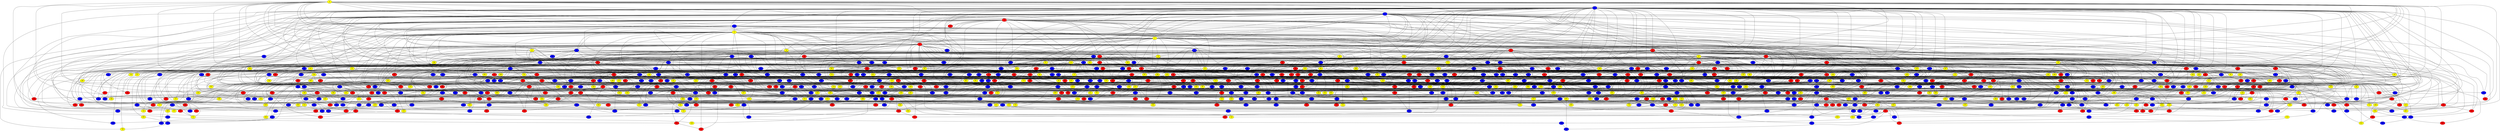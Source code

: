 graph {
0 [style = filled fillcolor = yellow];
1 [style = filled fillcolor = blue];
2 [style = filled fillcolor = blue];
3 [style = filled fillcolor = red];
4 [style = filled fillcolor = blue];
5 [style = filled fillcolor = blue];
6 [style = filled fillcolor = yellow];
7 [style = filled fillcolor = yellow];
8 [style = filled fillcolor = blue];
9 [style = filled fillcolor = red];
10 [style = filled fillcolor = blue];
11 [style = filled fillcolor = blue];
12 [style = filled fillcolor = yellow];
13 [style = filled fillcolor = blue];
14 [style = filled fillcolor = red];
15 [style = filled fillcolor = red];
16 [style = filled fillcolor = yellow];
17 [style = filled fillcolor = red];
18 [style = filled fillcolor = yellow];
19 [style = filled fillcolor = yellow];
20 [style = filled fillcolor = blue];
21 [style = filled fillcolor = yellow];
22 [style = filled fillcolor = red];
23 [style = filled fillcolor = red];
24 [style = filled fillcolor = red];
25 [style = filled fillcolor = yellow];
26 [style = filled fillcolor = yellow];
27 [style = filled fillcolor = blue];
28 [style = filled fillcolor = yellow];
29 [style = filled fillcolor = red];
30 [style = filled fillcolor = red];
31 [style = filled fillcolor = red];
32 [style = filled fillcolor = yellow];
33 [style = filled fillcolor = yellow];
34 [style = filled fillcolor = yellow];
35 [style = filled fillcolor = red];
36 [style = filled fillcolor = blue];
37 [style = filled fillcolor = blue];
38 [style = filled fillcolor = yellow];
39 [style = filled fillcolor = blue];
40 [style = filled fillcolor = red];
41 [style = filled fillcolor = yellow];
42 [style = filled fillcolor = blue];
43 [style = filled fillcolor = blue];
44 [style = filled fillcolor = red];
45 [style = filled fillcolor = blue];
46 [style = filled fillcolor = red];
47 [style = filled fillcolor = red];
48 [style = filled fillcolor = yellow];
49 [style = filled fillcolor = blue];
50 [style = filled fillcolor = blue];
51 [style = filled fillcolor = blue];
52 [style = filled fillcolor = blue];
53 [style = filled fillcolor = blue];
54 [style = filled fillcolor = red];
55 [style = filled fillcolor = blue];
56 [style = filled fillcolor = blue];
57 [style = filled fillcolor = red];
58 [style = filled fillcolor = red];
59 [style = filled fillcolor = blue];
60 [style = filled fillcolor = blue];
61 [style = filled fillcolor = red];
62 [style = filled fillcolor = yellow];
63 [style = filled fillcolor = blue];
64 [style = filled fillcolor = blue];
65 [style = filled fillcolor = blue];
66 [style = filled fillcolor = blue];
67 [style = filled fillcolor = red];
68 [style = filled fillcolor = red];
69 [style = filled fillcolor = yellow];
70 [style = filled fillcolor = red];
71 [style = filled fillcolor = yellow];
72 [style = filled fillcolor = yellow];
73 [style = filled fillcolor = yellow];
74 [style = filled fillcolor = yellow];
75 [style = filled fillcolor = red];
76 [style = filled fillcolor = yellow];
77 [style = filled fillcolor = red];
78 [style = filled fillcolor = blue];
79 [style = filled fillcolor = blue];
80 [style = filled fillcolor = blue];
81 [style = filled fillcolor = yellow];
82 [style = filled fillcolor = blue];
83 [style = filled fillcolor = yellow];
84 [style = filled fillcolor = yellow];
85 [style = filled fillcolor = yellow];
86 [style = filled fillcolor = blue];
87 [style = filled fillcolor = blue];
88 [style = filled fillcolor = red];
89 [style = filled fillcolor = blue];
90 [style = filled fillcolor = blue];
91 [style = filled fillcolor = yellow];
92 [style = filled fillcolor = yellow];
93 [style = filled fillcolor = blue];
94 [style = filled fillcolor = red];
95 [style = filled fillcolor = blue];
96 [style = filled fillcolor = yellow];
97 [style = filled fillcolor = red];
98 [style = filled fillcolor = yellow];
99 [style = filled fillcolor = blue];
100 [style = filled fillcolor = red];
101 [style = filled fillcolor = blue];
102 [style = filled fillcolor = blue];
103 [style = filled fillcolor = red];
104 [style = filled fillcolor = red];
105 [style = filled fillcolor = red];
106 [style = filled fillcolor = red];
107 [style = filled fillcolor = red];
108 [style = filled fillcolor = red];
109 [style = filled fillcolor = blue];
110 [style = filled fillcolor = yellow];
111 [style = filled fillcolor = blue];
112 [style = filled fillcolor = red];
113 [style = filled fillcolor = yellow];
114 [style = filled fillcolor = red];
115 [style = filled fillcolor = blue];
116 [style = filled fillcolor = blue];
117 [style = filled fillcolor = blue];
118 [style = filled fillcolor = red];
119 [style = filled fillcolor = yellow];
120 [style = filled fillcolor = yellow];
121 [style = filled fillcolor = yellow];
122 [style = filled fillcolor = red];
123 [style = filled fillcolor = blue];
124 [style = filled fillcolor = yellow];
125 [style = filled fillcolor = blue];
126 [style = filled fillcolor = blue];
127 [style = filled fillcolor = blue];
128 [style = filled fillcolor = blue];
129 [style = filled fillcolor = blue];
130 [style = filled fillcolor = red];
131 [style = filled fillcolor = blue];
132 [style = filled fillcolor = blue];
133 [style = filled fillcolor = red];
134 [style = filled fillcolor = blue];
135 [style = filled fillcolor = red];
136 [style = filled fillcolor = red];
137 [style = filled fillcolor = blue];
138 [style = filled fillcolor = red];
139 [style = filled fillcolor = red];
140 [style = filled fillcolor = yellow];
141 [style = filled fillcolor = blue];
142 [style = filled fillcolor = blue];
143 [style = filled fillcolor = blue];
144 [style = filled fillcolor = red];
145 [style = filled fillcolor = blue];
146 [style = filled fillcolor = yellow];
147 [style = filled fillcolor = red];
148 [style = filled fillcolor = yellow];
149 [style = filled fillcolor = blue];
150 [style = filled fillcolor = blue];
151 [style = filled fillcolor = blue];
152 [style = filled fillcolor = yellow];
153 [style = filled fillcolor = red];
154 [style = filled fillcolor = blue];
155 [style = filled fillcolor = yellow];
156 [style = filled fillcolor = blue];
157 [style = filled fillcolor = blue];
158 [style = filled fillcolor = red];
159 [style = filled fillcolor = yellow];
160 [style = filled fillcolor = blue];
161 [style = filled fillcolor = red];
162 [style = filled fillcolor = yellow];
163 [style = filled fillcolor = red];
164 [style = filled fillcolor = blue];
165 [style = filled fillcolor = red];
166 [style = filled fillcolor = yellow];
167 [style = filled fillcolor = yellow];
168 [style = filled fillcolor = red];
169 [style = filled fillcolor = red];
170 [style = filled fillcolor = red];
171 [style = filled fillcolor = red];
172 [style = filled fillcolor = red];
173 [style = filled fillcolor = blue];
174 [style = filled fillcolor = blue];
175 [style = filled fillcolor = red];
176 [style = filled fillcolor = yellow];
177 [style = filled fillcolor = red];
178 [style = filled fillcolor = blue];
179 [style = filled fillcolor = blue];
180 [style = filled fillcolor = yellow];
181 [style = filled fillcolor = yellow];
182 [style = filled fillcolor = blue];
183 [style = filled fillcolor = red];
184 [style = filled fillcolor = red];
185 [style = filled fillcolor = red];
186 [style = filled fillcolor = blue];
187 [style = filled fillcolor = yellow];
188 [style = filled fillcolor = yellow];
189 [style = filled fillcolor = red];
190 [style = filled fillcolor = blue];
191 [style = filled fillcolor = blue];
192 [style = filled fillcolor = blue];
193 [style = filled fillcolor = yellow];
194 [style = filled fillcolor = yellow];
195 [style = filled fillcolor = red];
196 [style = filled fillcolor = yellow];
197 [style = filled fillcolor = yellow];
198 [style = filled fillcolor = red];
199 [style = filled fillcolor = blue];
200 [style = filled fillcolor = blue];
201 [style = filled fillcolor = red];
202 [style = filled fillcolor = blue];
203 [style = filled fillcolor = yellow];
204 [style = filled fillcolor = blue];
205 [style = filled fillcolor = blue];
206 [style = filled fillcolor = blue];
207 [style = filled fillcolor = red];
208 [style = filled fillcolor = yellow];
209 [style = filled fillcolor = red];
210 [style = filled fillcolor = blue];
211 [style = filled fillcolor = red];
212 [style = filled fillcolor = red];
213 [style = filled fillcolor = yellow];
214 [style = filled fillcolor = blue];
215 [style = filled fillcolor = red];
216 [style = filled fillcolor = blue];
217 [style = filled fillcolor = yellow];
218 [style = filled fillcolor = blue];
219 [style = filled fillcolor = yellow];
220 [style = filled fillcolor = red];
221 [style = filled fillcolor = yellow];
222 [style = filled fillcolor = red];
223 [style = filled fillcolor = blue];
224 [style = filled fillcolor = yellow];
225 [style = filled fillcolor = blue];
226 [style = filled fillcolor = blue];
227 [style = filled fillcolor = red];
228 [style = filled fillcolor = red];
229 [style = filled fillcolor = blue];
230 [style = filled fillcolor = red];
231 [style = filled fillcolor = blue];
232 [style = filled fillcolor = yellow];
233 [style = filled fillcolor = red];
234 [style = filled fillcolor = red];
235 [style = filled fillcolor = blue];
236 [style = filled fillcolor = blue];
237 [style = filled fillcolor = blue];
238 [style = filled fillcolor = red];
239 [style = filled fillcolor = blue];
240 [style = filled fillcolor = blue];
241 [style = filled fillcolor = blue];
242 [style = filled fillcolor = red];
243 [style = filled fillcolor = yellow];
244 [style = filled fillcolor = blue];
245 [style = filled fillcolor = yellow];
246 [style = filled fillcolor = red];
247 [style = filled fillcolor = blue];
248 [style = filled fillcolor = red];
249 [style = filled fillcolor = blue];
250 [style = filled fillcolor = yellow];
251 [style = filled fillcolor = blue];
252 [style = filled fillcolor = red];
253 [style = filled fillcolor = red];
254 [style = filled fillcolor = yellow];
255 [style = filled fillcolor = blue];
256 [style = filled fillcolor = yellow];
257 [style = filled fillcolor = red];
258 [style = filled fillcolor = blue];
259 [style = filled fillcolor = blue];
260 [style = filled fillcolor = yellow];
261 [style = filled fillcolor = blue];
262 [style = filled fillcolor = blue];
263 [style = filled fillcolor = yellow];
264 [style = filled fillcolor = blue];
265 [style = filled fillcolor = blue];
266 [style = filled fillcolor = red];
267 [style = filled fillcolor = blue];
268 [style = filled fillcolor = yellow];
269 [style = filled fillcolor = yellow];
270 [style = filled fillcolor = blue];
271 [style = filled fillcolor = blue];
272 [style = filled fillcolor = red];
273 [style = filled fillcolor = red];
274 [style = filled fillcolor = yellow];
275 [style = filled fillcolor = yellow];
276 [style = filled fillcolor = blue];
277 [style = filled fillcolor = red];
278 [style = filled fillcolor = red];
279 [style = filled fillcolor = blue];
280 [style = filled fillcolor = blue];
281 [style = filled fillcolor = yellow];
282 [style = filled fillcolor = red];
283 [style = filled fillcolor = red];
284 [style = filled fillcolor = yellow];
285 [style = filled fillcolor = yellow];
286 [style = filled fillcolor = red];
287 [style = filled fillcolor = yellow];
288 [style = filled fillcolor = yellow];
289 [style = filled fillcolor = red];
290 [style = filled fillcolor = red];
291 [style = filled fillcolor = blue];
292 [style = filled fillcolor = red];
293 [style = filled fillcolor = yellow];
294 [style = filled fillcolor = blue];
295 [style = filled fillcolor = yellow];
296 [style = filled fillcolor = red];
297 [style = filled fillcolor = yellow];
298 [style = filled fillcolor = red];
299 [style = filled fillcolor = red];
300 [style = filled fillcolor = red];
301 [style = filled fillcolor = red];
302 [style = filled fillcolor = red];
303 [style = filled fillcolor = yellow];
304 [style = filled fillcolor = blue];
305 [style = filled fillcolor = red];
306 [style = filled fillcolor = yellow];
307 [style = filled fillcolor = blue];
308 [style = filled fillcolor = blue];
309 [style = filled fillcolor = yellow];
310 [style = filled fillcolor = blue];
311 [style = filled fillcolor = blue];
312 [style = filled fillcolor = yellow];
313 [style = filled fillcolor = blue];
314 [style = filled fillcolor = yellow];
315 [style = filled fillcolor = blue];
316 [style = filled fillcolor = blue];
317 [style = filled fillcolor = blue];
318 [style = filled fillcolor = blue];
319 [style = filled fillcolor = yellow];
320 [style = filled fillcolor = red];
321 [style = filled fillcolor = blue];
322 [style = filled fillcolor = yellow];
323 [style = filled fillcolor = blue];
324 [style = filled fillcolor = red];
325 [style = filled fillcolor = red];
326 [style = filled fillcolor = blue];
327 [style = filled fillcolor = yellow];
328 [style = filled fillcolor = yellow];
329 [style = filled fillcolor = red];
330 [style = filled fillcolor = red];
331 [style = filled fillcolor = yellow];
332 [style = filled fillcolor = blue];
333 [style = filled fillcolor = red];
334 [style = filled fillcolor = blue];
335 [style = filled fillcolor = blue];
336 [style = filled fillcolor = blue];
337 [style = filled fillcolor = yellow];
338 [style = filled fillcolor = blue];
339 [style = filled fillcolor = red];
340 [style = filled fillcolor = blue];
341 [style = filled fillcolor = red];
342 [style = filled fillcolor = blue];
343 [style = filled fillcolor = blue];
344 [style = filled fillcolor = blue];
345 [style = filled fillcolor = blue];
346 [style = filled fillcolor = blue];
347 [style = filled fillcolor = yellow];
348 [style = filled fillcolor = red];
349 [style = filled fillcolor = yellow];
350 [style = filled fillcolor = blue];
351 [style = filled fillcolor = blue];
352 [style = filled fillcolor = blue];
353 [style = filled fillcolor = blue];
354 [style = filled fillcolor = blue];
355 [style = filled fillcolor = blue];
356 [style = filled fillcolor = yellow];
357 [style = filled fillcolor = yellow];
358 [style = filled fillcolor = blue];
359 [style = filled fillcolor = yellow];
360 [style = filled fillcolor = blue];
361 [style = filled fillcolor = red];
362 [style = filled fillcolor = blue];
363 [style = filled fillcolor = red];
364 [style = filled fillcolor = blue];
365 [style = filled fillcolor = red];
366 [style = filled fillcolor = yellow];
367 [style = filled fillcolor = blue];
368 [style = filled fillcolor = blue];
369 [style = filled fillcolor = yellow];
370 [style = filled fillcolor = red];
371 [style = filled fillcolor = yellow];
372 [style = filled fillcolor = yellow];
373 [style = filled fillcolor = blue];
374 [style = filled fillcolor = red];
375 [style = filled fillcolor = red];
376 [style = filled fillcolor = blue];
377 [style = filled fillcolor = red];
378 [style = filled fillcolor = blue];
379 [style = filled fillcolor = yellow];
380 [style = filled fillcolor = red];
381 [style = filled fillcolor = red];
382 [style = filled fillcolor = yellow];
383 [style = filled fillcolor = blue];
384 [style = filled fillcolor = blue];
385 [style = filled fillcolor = yellow];
386 [style = filled fillcolor = blue];
387 [style = filled fillcolor = red];
388 [style = filled fillcolor = red];
389 [style = filled fillcolor = yellow];
390 [style = filled fillcolor = blue];
391 [style = filled fillcolor = yellow];
392 [style = filled fillcolor = blue];
393 [style = filled fillcolor = red];
394 [style = filled fillcolor = blue];
395 [style = filled fillcolor = blue];
396 [style = filled fillcolor = yellow];
397 [style = filled fillcolor = yellow];
398 [style = filled fillcolor = yellow];
399 [style = filled fillcolor = blue];
400 [style = filled fillcolor = blue];
401 [style = filled fillcolor = red];
402 [style = filled fillcolor = blue];
403 [style = filled fillcolor = red];
404 [style = filled fillcolor = blue];
405 [style = filled fillcolor = red];
406 [style = filled fillcolor = yellow];
407 [style = filled fillcolor = yellow];
408 [style = filled fillcolor = blue];
409 [style = filled fillcolor = yellow];
410 [style = filled fillcolor = red];
411 [style = filled fillcolor = red];
412 [style = filled fillcolor = blue];
413 [style = filled fillcolor = yellow];
414 [style = filled fillcolor = blue];
415 [style = filled fillcolor = red];
416 [style = filled fillcolor = red];
417 [style = filled fillcolor = red];
418 [style = filled fillcolor = yellow];
419 [style = filled fillcolor = yellow];
420 [style = filled fillcolor = red];
421 [style = filled fillcolor = blue];
422 [style = filled fillcolor = red];
423 [style = filled fillcolor = yellow];
424 [style = filled fillcolor = yellow];
425 [style = filled fillcolor = red];
426 [style = filled fillcolor = yellow];
427 [style = filled fillcolor = red];
428 [style = filled fillcolor = red];
429 [style = filled fillcolor = blue];
430 [style = filled fillcolor = red];
431 [style = filled fillcolor = blue];
432 [style = filled fillcolor = blue];
433 [style = filled fillcolor = yellow];
434 [style = filled fillcolor = blue];
435 [style = filled fillcolor = blue];
436 [style = filled fillcolor = red];
437 [style = filled fillcolor = yellow];
438 [style = filled fillcolor = blue];
439 [style = filled fillcolor = yellow];
440 [style = filled fillcolor = blue];
441 [style = filled fillcolor = blue];
442 [style = filled fillcolor = red];
443 [style = filled fillcolor = blue];
444 [style = filled fillcolor = blue];
445 [style = filled fillcolor = blue];
446 [style = filled fillcolor = blue];
447 [style = filled fillcolor = blue];
448 [style = filled fillcolor = blue];
449 [style = filled fillcolor = blue];
450 [style = filled fillcolor = blue];
451 [style = filled fillcolor = blue];
452 [style = filled fillcolor = blue];
453 [style = filled fillcolor = red];
454 [style = filled fillcolor = red];
455 [style = filled fillcolor = blue];
456 [style = filled fillcolor = yellow];
457 [style = filled fillcolor = blue];
458 [style = filled fillcolor = red];
459 [style = filled fillcolor = yellow];
460 [style = filled fillcolor = yellow];
461 [style = filled fillcolor = red];
462 [style = filled fillcolor = blue];
463 [style = filled fillcolor = red];
464 [style = filled fillcolor = yellow];
465 [style = filled fillcolor = yellow];
466 [style = filled fillcolor = blue];
467 [style = filled fillcolor = blue];
468 [style = filled fillcolor = yellow];
469 [style = filled fillcolor = blue];
470 [style = filled fillcolor = yellow];
471 [style = filled fillcolor = blue];
472 [style = filled fillcolor = blue];
473 [style = filled fillcolor = blue];
474 [style = filled fillcolor = red];
475 [style = filled fillcolor = red];
476 [style = filled fillcolor = yellow];
477 [style = filled fillcolor = blue];
478 [style = filled fillcolor = yellow];
479 [style = filled fillcolor = red];
480 [style = filled fillcolor = red];
481 [style = filled fillcolor = red];
482 [style = filled fillcolor = yellow];
483 [style = filled fillcolor = yellow];
484 [style = filled fillcolor = red];
485 [style = filled fillcolor = blue];
486 [style = filled fillcolor = blue];
487 [style = filled fillcolor = red];
488 [style = filled fillcolor = yellow];
489 [style = filled fillcolor = blue];
490 [style = filled fillcolor = yellow];
491 [style = filled fillcolor = blue];
492 [style = filled fillcolor = blue];
493 [style = filled fillcolor = blue];
494 [style = filled fillcolor = blue];
495 [style = filled fillcolor = blue];
496 [style = filled fillcolor = blue];
497 [style = filled fillcolor = blue];
498 [style = filled fillcolor = red];
499 [style = filled fillcolor = yellow];
500 [style = filled fillcolor = yellow];
501 [style = filled fillcolor = red];
502 [style = filled fillcolor = red];
503 [style = filled fillcolor = yellow];
504 [style = filled fillcolor = blue];
505 [style = filled fillcolor = red];
506 [style = filled fillcolor = blue];
507 [style = filled fillcolor = blue];
508 [style = filled fillcolor = blue];
509 [style = filled fillcolor = red];
510 [style = filled fillcolor = blue];
511 [style = filled fillcolor = red];
512 [style = filled fillcolor = yellow];
513 [style = filled fillcolor = blue];
514 [style = filled fillcolor = red];
515 [style = filled fillcolor = blue];
516 [style = filled fillcolor = red];
517 [style = filled fillcolor = blue];
518 [style = filled fillcolor = red];
519 [style = filled fillcolor = blue];
520 [style = filled fillcolor = red];
521 [style = filled fillcolor = blue];
522 [style = filled fillcolor = yellow];
523 [style = filled fillcolor = red];
524 [style = filled fillcolor = blue];
525 [style = filled fillcolor = red];
526 [style = filled fillcolor = yellow];
527 [style = filled fillcolor = blue];
528 [style = filled fillcolor = yellow];
529 [style = filled fillcolor = blue];
530 [style = filled fillcolor = blue];
531 [style = filled fillcolor = blue];
532 [style = filled fillcolor = blue];
533 [style = filled fillcolor = yellow];
534 [style = filled fillcolor = blue];
535 [style = filled fillcolor = yellow];
536 [style = filled fillcolor = blue];
537 [style = filled fillcolor = yellow];
538 [style = filled fillcolor = blue];
539 [style = filled fillcolor = blue];
540 [style = filled fillcolor = blue];
541 [style = filled fillcolor = blue];
542 [style = filled fillcolor = blue];
543 [style = filled fillcolor = blue];
544 [style = filled fillcolor = yellow];
545 [style = filled fillcolor = yellow];
546 [style = filled fillcolor = blue];
547 [style = filled fillcolor = blue];
548 [style = filled fillcolor = yellow];
549 [style = filled fillcolor = blue];
550 [style = filled fillcolor = blue];
551 [style = filled fillcolor = yellow];
552 [style = filled fillcolor = blue];
553 [style = filled fillcolor = blue];
554 [style = filled fillcolor = blue];
555 [style = filled fillcolor = blue];
556 [style = filled fillcolor = red];
557 [style = filled fillcolor = blue];
558 [style = filled fillcolor = blue];
559 [style = filled fillcolor = yellow];
560 [style = filled fillcolor = yellow];
561 [style = filled fillcolor = red];
562 [style = filled fillcolor = blue];
563 [style = filled fillcolor = yellow];
564 [style = filled fillcolor = blue];
565 [style = filled fillcolor = blue];
566 [style = filled fillcolor = red];
567 [style = filled fillcolor = blue];
568 [style = filled fillcolor = yellow];
569 [style = filled fillcolor = blue];
570 [style = filled fillcolor = yellow];
571 [style = filled fillcolor = red];
572 [style = filled fillcolor = yellow];
573 [style = filled fillcolor = yellow];
574 [style = filled fillcolor = yellow];
575 [style = filled fillcolor = yellow];
576 [style = filled fillcolor = blue];
577 [style = filled fillcolor = blue];
578 [style = filled fillcolor = blue];
579 [style = filled fillcolor = yellow];
580 [style = filled fillcolor = yellow];
581 [style = filled fillcolor = blue];
582 [style = filled fillcolor = blue];
583 [style = filled fillcolor = yellow];
584 [style = filled fillcolor = red];
585 [style = filled fillcolor = blue];
586 [style = filled fillcolor = blue];
587 [style = filled fillcolor = blue];
588 [style = filled fillcolor = blue];
589 [style = filled fillcolor = yellow];
590 [style = filled fillcolor = yellow];
591 [style = filled fillcolor = blue];
592 [style = filled fillcolor = yellow];
593 [style = filled fillcolor = red];
594 [style = filled fillcolor = red];
595 [style = filled fillcolor = yellow];
596 [style = filled fillcolor = yellow];
597 [style = filled fillcolor = blue];
598 [style = filled fillcolor = red];
599 [style = filled fillcolor = yellow];
600 [style = filled fillcolor = blue];
601 [style = filled fillcolor = blue];
602 [style = filled fillcolor = red];
603 [style = filled fillcolor = red];
604 [style = filled fillcolor = yellow];
605 [style = filled fillcolor = yellow];
606 [style = filled fillcolor = red];
607 [style = filled fillcolor = red];
608 [style = filled fillcolor = blue];
609 [style = filled fillcolor = yellow];
610 [style = filled fillcolor = blue];
611 [style = filled fillcolor = yellow];
612 [style = filled fillcolor = yellow];
613 [style = filled fillcolor = blue];
614 [style = filled fillcolor = blue];
615 [style = filled fillcolor = blue];
616 [style = filled fillcolor = blue];
617 [style = filled fillcolor = red];
618 [style = filled fillcolor = blue];
619 [style = filled fillcolor = red];
620 [style = filled fillcolor = blue];
621 [style = filled fillcolor = blue];
622 [style = filled fillcolor = red];
623 [style = filled fillcolor = blue];
624 [style = filled fillcolor = blue];
625 [style = filled fillcolor = yellow];
626 [style = filled fillcolor = blue];
627 [style = filled fillcolor = red];
628 [style = filled fillcolor = blue];
629 [style = filled fillcolor = yellow];
630 [style = filled fillcolor = blue];
631 [style = filled fillcolor = blue];
632 [style = filled fillcolor = blue];
633 [style = filled fillcolor = yellow];
634 [style = filled fillcolor = yellow];
635 [style = filled fillcolor = blue];
636 [style = filled fillcolor = yellow];
637 [style = filled fillcolor = blue];
638 [style = filled fillcolor = blue];
639 [style = filled fillcolor = red];
640 [style = filled fillcolor = blue];
641 [style = filled fillcolor = blue];
642 [style = filled fillcolor = blue];
643 [style = filled fillcolor = blue];
644 [style = filled fillcolor = blue];
645 [style = filled fillcolor = blue];
646 [style = filled fillcolor = red];
647 [style = filled fillcolor = yellow];
648 [style = filled fillcolor = blue];
649 [style = filled fillcolor = yellow];
650 [style = filled fillcolor = blue];
651 [style = filled fillcolor = red];
652 [style = filled fillcolor = red];
653 [style = filled fillcolor = blue];
654 [style = filled fillcolor = yellow];
655 [style = filled fillcolor = red];
656 [style = filled fillcolor = red];
657 [style = filled fillcolor = red];
658 [style = filled fillcolor = blue];
659 [style = filled fillcolor = blue];
660 [style = filled fillcolor = blue];
661 [style = filled fillcolor = red];
662 [style = filled fillcolor = blue];
663 [style = filled fillcolor = red];
664 [style = filled fillcolor = blue];
665 [style = filled fillcolor = blue];
666 [style = filled fillcolor = red];
667 [style = filled fillcolor = yellow];
668 [style = filled fillcolor = blue];
669 [style = filled fillcolor = yellow];
670 [style = filled fillcolor = yellow];
671 [style = filled fillcolor = blue];
672 [style = filled fillcolor = yellow];
673 [style = filled fillcolor = blue];
674 [style = filled fillcolor = blue];
675 [style = filled fillcolor = blue];
676 [style = filled fillcolor = red];
677 [style = filled fillcolor = blue];
678 [style = filled fillcolor = blue];
679 [style = filled fillcolor = blue];
680 [style = filled fillcolor = yellow];
681 [style = filled fillcolor = red];
682 [style = filled fillcolor = blue];
683 [style = filled fillcolor = yellow];
684 [style = filled fillcolor = blue];
685 [style = filled fillcolor = blue];
686 [style = filled fillcolor = red];
687 [style = filled fillcolor = yellow];
688 [style = filled fillcolor = red];
689 [style = filled fillcolor = yellow];
690 [style = filled fillcolor = blue];
691 [style = filled fillcolor = red];
692 [style = filled fillcolor = yellow];
693 [style = filled fillcolor = blue];
694 [style = filled fillcolor = yellow];
695 [style = filled fillcolor = red];
696 [style = filled fillcolor = red];
697 [style = filled fillcolor = blue];
698 [style = filled fillcolor = yellow];
699 [style = filled fillcolor = red];
700 [style = filled fillcolor = blue];
701 [style = filled fillcolor = yellow];
702 [style = filled fillcolor = red];
703 [style = filled fillcolor = blue];
704 [style = filled fillcolor = red];
705 [style = filled fillcolor = blue];
706 [style = filled fillcolor = yellow];
707 [style = filled fillcolor = red];
708 [style = filled fillcolor = red];
709 [style = filled fillcolor = yellow];
710 [style = filled fillcolor = blue];
711 [style = filled fillcolor = yellow];
712 [style = filled fillcolor = red];
713 [style = filled fillcolor = blue];
714 [style = filled fillcolor = blue];
715 [style = filled fillcolor = yellow];
716 [style = filled fillcolor = blue];
717 [style = filled fillcolor = red];
718 [style = filled fillcolor = yellow];
719 [style = filled fillcolor = blue];
720 [style = filled fillcolor = red];
721 [style = filled fillcolor = blue];
722 [style = filled fillcolor = blue];
723 [style = filled fillcolor = yellow];
724 [style = filled fillcolor = red];
725 [style = filled fillcolor = blue];
726 [style = filled fillcolor = blue];
727 [style = filled fillcolor = blue];
728 [style = filled fillcolor = blue];
729 [style = filled fillcolor = yellow];
730 [style = filled fillcolor = blue];
731 [style = filled fillcolor = yellow];
732 [style = filled fillcolor = blue];
733 [style = filled fillcolor = yellow];
734 [style = filled fillcolor = blue];
735 [style = filled fillcolor = blue];
736 [style = filled fillcolor = red];
737 [style = filled fillcolor = yellow];
738 [style = filled fillcolor = blue];
739 [style = filled fillcolor = red];
740 [style = filled fillcolor = yellow];
741 [style = filled fillcolor = red];
742 [style = filled fillcolor = red];
743 [style = filled fillcolor = yellow];
744 [style = filled fillcolor = red];
745 [style = filled fillcolor = blue];
746 [style = filled fillcolor = red];
747 [style = filled fillcolor = yellow];
748 [style = filled fillcolor = blue];
749 [style = filled fillcolor = red];
750 [style = filled fillcolor = red];
751 [style = filled fillcolor = red];
752 [style = filled fillcolor = yellow];
753 [style = filled fillcolor = yellow];
754 [style = filled fillcolor = red];
755 [style = filled fillcolor = blue];
756 [style = filled fillcolor = blue];
757 [style = filled fillcolor = blue];
758 [style = filled fillcolor = blue];
759 [style = filled fillcolor = yellow];
760 [style = filled fillcolor = red];
761 [style = filled fillcolor = yellow];
762 [style = filled fillcolor = yellow];
763 [style = filled fillcolor = blue];
764 [style = filled fillcolor = blue];
765 [style = filled fillcolor = red];
766 [style = filled fillcolor = red];
767 [style = filled fillcolor = blue];
768 [style = filled fillcolor = yellow];
769 [style = filled fillcolor = red];
770 [style = filled fillcolor = red];
771 [style = filled fillcolor = yellow];
772 [style = filled fillcolor = red];
773 [style = filled fillcolor = blue];
774 [style = filled fillcolor = blue];
775 [style = filled fillcolor = red];
776 [style = filled fillcolor = blue];
777 [style = filled fillcolor = yellow];
778 [style = filled fillcolor = blue];
779 [style = filled fillcolor = red];
780 [style = filled fillcolor = blue];
781 [style = filled fillcolor = yellow];
782 [style = filled fillcolor = red];
783 [style = filled fillcolor = blue];
784 [style = filled fillcolor = red];
785 [style = filled fillcolor = red];
786 [style = filled fillcolor = blue];
787 [style = filled fillcolor = yellow];
788 [style = filled fillcolor = blue];
789 [style = filled fillcolor = blue];
790 [style = filled fillcolor = red];
791 [style = filled fillcolor = blue];
792 [style = filled fillcolor = yellow];
793 [style = filled fillcolor = blue];
794 [style = filled fillcolor = blue];
795 [style = filled fillcolor = yellow];
796 [style = filled fillcolor = blue];
797 [style = filled fillcolor = blue];
798 [style = filled fillcolor = blue];
799 [style = filled fillcolor = blue];
800 [style = filled fillcolor = blue];
801 [style = filled fillcolor = yellow];
802 [style = filled fillcolor = yellow];
803 [style = filled fillcolor = blue];
804 [style = filled fillcolor = blue];
805 [style = filled fillcolor = blue];
806 [style = filled fillcolor = red];
807 [style = filled fillcolor = blue];
808 [style = filled fillcolor = blue];
809 [style = filled fillcolor = yellow];
810 [style = filled fillcolor = blue];
811 [style = filled fillcolor = blue];
812 [style = filled fillcolor = yellow];
813 [style = filled fillcolor = red];
814 [style = filled fillcolor = blue];
815 [style = filled fillcolor = yellow];
816 [style = filled fillcolor = red];
817 [style = filled fillcolor = blue];
818 [style = filled fillcolor = yellow];
819 [style = filled fillcolor = blue];
820 [style = filled fillcolor = blue];
821 [style = filled fillcolor = blue];
822 [style = filled fillcolor = red];
823 [style = filled fillcolor = blue];
824 [style = filled fillcolor = red];
825 [style = filled fillcolor = yellow];
826 [style = filled fillcolor = blue];
827 [style = filled fillcolor = blue];
828 [style = filled fillcolor = yellow];
829 [style = filled fillcolor = blue];
830 [style = filled fillcolor = red];
831 [style = filled fillcolor = yellow];
832 [style = filled fillcolor = yellow];
833 [style = filled fillcolor = yellow];
834 [style = filled fillcolor = yellow];
835 [style = filled fillcolor = yellow];
836 [style = filled fillcolor = blue];
837 [style = filled fillcolor = red];
838 [style = filled fillcolor = blue];
839 [style = filled fillcolor = yellow];
840 [style = filled fillcolor = red];
841 [style = filled fillcolor = blue];
842 [style = filled fillcolor = red];
843 [style = filled fillcolor = yellow];
844 [style = filled fillcolor = yellow];
845 [style = filled fillcolor = red];
846 [style = filled fillcolor = red];
847 [style = filled fillcolor = blue];
848 [style = filled fillcolor = red];
849 [style = filled fillcolor = yellow];
0 -- 5;
0 -- 6;
0 -- 8;
0 -- 17;
0 -- 27;
0 -- 29;
0 -- 45;
0 -- 58;
0 -- 60;
0 -- 66;
0 -- 72;
0 -- 91;
0 -- 104;
0 -- 129;
0 -- 130;
0 -- 190;
0 -- 203;
0 -- 206;
0 -- 302;
0 -- 307;
0 -- 317;
0 -- 327;
0 -- 414;
0 -- 494;
0 -- 531;
0 -- 559;
0 -- 698;
0 -- 757;
0 -- 767;
1 -- 2;
1 -- 3;
1 -- 4;
1 -- 5;
0 -- 4;
0 -- 3;
0 -- 2;
0 -- 1;
1 -- 6;
1 -- 7;
1 -- 11;
1 -- 13;
1 -- 14;
1 -- 15;
1 -- 16;
1 -- 20;
1 -- 23;
1 -- 28;
1 -- 32;
1 -- 35;
1 -- 36;
1 -- 38;
1 -- 39;
1 -- 42;
1 -- 44;
1 -- 52;
1 -- 53;
1 -- 59;
1 -- 61;
1 -- 64;
1 -- 68;
1 -- 70;
1 -- 73;
1 -- 79;
1 -- 80;
1 -- 81;
1 -- 88;
1 -- 89;
1 -- 90;
1 -- 95;
1 -- 101;
1 -- 121;
1 -- 146;
1 -- 160;
1 -- 163;
1 -- 166;
1 -- 167;
1 -- 202;
1 -- 208;
1 -- 227;
1 -- 240;
1 -- 253;
1 -- 274;
1 -- 287;
1 -- 296;
1 -- 325;
1 -- 336;
1 -- 351;
1 -- 387;
1 -- 421;
1 -- 422;
1 -- 423;
1 -- 450;
1 -- 466;
1 -- 468;
1 -- 470;
1 -- 490;
1 -- 514;
1 -- 521;
1 -- 526;
1 -- 534;
1 -- 538;
1 -- 541;
1 -- 587;
1 -- 618;
1 -- 637;
1 -- 648;
1 -- 677;
1 -- 703;
1 -- 709;
1 -- 715;
1 -- 758;
1 -- 790;
1 -- 810;
2 -- 3;
2 -- 4;
2 -- 7;
2 -- 9;
2 -- 10;
2 -- 15;
2 -- 16;
2 -- 19;
2 -- 25;
2 -- 26;
2 -- 30;
2 -- 31;
2 -- 32;
2 -- 38;
2 -- 48;
2 -- 57;
2 -- 61;
2 -- 63;
2 -- 78;
2 -- 90;
2 -- 91;
2 -- 92;
2 -- 106;
2 -- 110;
2 -- 143;
2 -- 162;
2 -- 174;
2 -- 205;
2 -- 237;
2 -- 244;
2 -- 261;
2 -- 286;
2 -- 288;
2 -- 308;
2 -- 340;
2 -- 373;
2 -- 388;
2 -- 407;
2 -- 408;
2 -- 517;
2 -- 592;
2 -- 595;
2 -- 628;
2 -- 645;
2 -- 656;
2 -- 687;
2 -- 753;
2 -- 781;
2 -- 795;
2 -- 817;
3 -- 5;
3 -- 12;
3 -- 19;
3 -- 21;
3 -- 29;
3 -- 40;
3 -- 44;
3 -- 45;
3 -- 50;
3 -- 78;
3 -- 91;
3 -- 97;
3 -- 111;
3 -- 118;
3 -- 151;
3 -- 154;
3 -- 170;
3 -- 171;
3 -- 190;
3 -- 191;
3 -- 235;
3 -- 248;
3 -- 257;
3 -- 265;
3 -- 273;
3 -- 282;
3 -- 304;
3 -- 329;
3 -- 347;
3 -- 349;
3 -- 372;
3 -- 405;
3 -- 424;
3 -- 460;
3 -- 492;
3 -- 580;
3 -- 651;
3 -- 658;
3 -- 684;
3 -- 691;
3 -- 692;
3 -- 715;
3 -- 749;
4 -- 8;
4 -- 18;
4 -- 21;
4 -- 25;
4 -- 269;
4 -- 289;
4 -- 349;
4 -- 351;
4 -- 435;
4 -- 445;
4 -- 471;
4 -- 613;
4 -- 644;
4 -- 743;
5 -- 6;
5 -- 10;
5 -- 21;
5 -- 56;
5 -- 75;
5 -- 106;
5 -- 117;
5 -- 135;
5 -- 175;
5 -- 231;
5 -- 236;
5 -- 485;
5 -- 521;
5 -- 538;
5 -- 588;
5 -- 600;
5 -- 688;
5 -- 796;
6 -- 7;
6 -- 8;
6 -- 9;
6 -- 10;
6 -- 11;
6 -- 13;
6 -- 15;
6 -- 20;
6 -- 28;
6 -- 33;
6 -- 34;
6 -- 43;
6 -- 45;
6 -- 47;
6 -- 56;
6 -- 68;
6 -- 80;
6 -- 82;
6 -- 103;
6 -- 107;
6 -- 111;
6 -- 114;
6 -- 125;
6 -- 128;
6 -- 134;
6 -- 155;
6 -- 179;
6 -- 183;
6 -- 196;
6 -- 197;
6 -- 267;
6 -- 285;
6 -- 315;
6 -- 317;
6 -- 348;
6 -- 354;
6 -- 370;
6 -- 374;
6 -- 432;
6 -- 458;
6 -- 547;
6 -- 556;
6 -- 584;
6 -- 599;
6 -- 627;
6 -- 656;
6 -- 730;
6 -- 797;
7 -- 9;
7 -- 12;
7 -- 14;
7 -- 18;
7 -- 22;
7 -- 24;
7 -- 33;
7 -- 49;
7 -- 50;
7 -- 52;
7 -- 71;
7 -- 72;
7 -- 103;
7 -- 168;
7 -- 231;
7 -- 232;
7 -- 262;
7 -- 265;
7 -- 275;
7 -- 277;
7 -- 350;
7 -- 371;
7 -- 384;
7 -- 437;
7 -- 503;
7 -- 552;
7 -- 556;
7 -- 570;
7 -- 644;
8 -- 11;
8 -- 30;
8 -- 37;
8 -- 44;
8 -- 110;
8 -- 134;
8 -- 164;
8 -- 181;
8 -- 236;
8 -- 253;
8 -- 307;
8 -- 352;
8 -- 367;
8 -- 396;
8 -- 421;
8 -- 440;
8 -- 466;
8 -- 525;
8 -- 627;
8 -- 748;
9 -- 14;
9 -- 16;
9 -- 18;
9 -- 32;
9 -- 41;
9 -- 46;
9 -- 51;
9 -- 59;
9 -- 64;
9 -- 66;
9 -- 69;
9 -- 79;
9 -- 85;
9 -- 90;
9 -- 95;
9 -- 128;
9 -- 148;
9 -- 152;
9 -- 165;
9 -- 194;
9 -- 201;
9 -- 235;
9 -- 248;
9 -- 256;
9 -- 276;
9 -- 343;
9 -- 362;
9 -- 411;
9 -- 412;
9 -- 429;
9 -- 432;
9 -- 464;
9 -- 510;
9 -- 529;
9 -- 560;
9 -- 570;
9 -- 585;
9 -- 652;
9 -- 699;
9 -- 784;
9 -- 807;
10 -- 17;
10 -- 37;
10 -- 48;
10 -- 53;
10 -- 100;
10 -- 136;
10 -- 186;
10 -- 194;
10 -- 303;
10 -- 404;
10 -- 425;
10 -- 491;
10 -- 593;
10 -- 597;
10 -- 631;
10 -- 657;
10 -- 814;
11 -- 24;
11 -- 104;
11 -- 198;
11 -- 397;
11 -- 473;
11 -- 762;
12 -- 17;
12 -- 27;
12 -- 57;
12 -- 62;
12 -- 145;
12 -- 150;
12 -- 183;
12 -- 197;
12 -- 201;
12 -- 262;
12 -- 370;
12 -- 728;
13 -- 66;
13 -- 73;
13 -- 158;
13 -- 184;
13 -- 317;
13 -- 343;
13 -- 345;
13 -- 369;
13 -- 376;
13 -- 429;
13 -- 517;
13 -- 670;
13 -- 780;
14 -- 19;
14 -- 26;
14 -- 27;
14 -- 36;
14 -- 38;
14 -- 41;
14 -- 50;
14 -- 55;
14 -- 56;
14 -- 76;
14 -- 102;
14 -- 107;
14 -- 152;
14 -- 167;
14 -- 187;
14 -- 195;
14 -- 216;
14 -- 227;
14 -- 250;
14 -- 268;
14 -- 301;
14 -- 341;
14 -- 350;
14 -- 388;
14 -- 475;
14 -- 543;
14 -- 547;
14 -- 551;
14 -- 650;
14 -- 718;
15 -- 23;
15 -- 41;
15 -- 51;
15 -- 58;
15 -- 94;
15 -- 122;
15 -- 125;
15 -- 130;
15 -- 140;
15 -- 141;
15 -- 155;
15 -- 210;
15 -- 222;
15 -- 223;
15 -- 234;
15 -- 264;
15 -- 292;
15 -- 323;
15 -- 394;
15 -- 434;
15 -- 506;
15 -- 529;
15 -- 535;
15 -- 680;
15 -- 686;
15 -- 801;
15 -- 832;
16 -- 28;
16 -- 39;
16 -- 49;
16 -- 53;
16 -- 77;
16 -- 129;
16 -- 164;
16 -- 405;
16 -- 460;
16 -- 562;
16 -- 601;
16 -- 635;
16 -- 684;
16 -- 720;
17 -- 30;
17 -- 40;
17 -- 52;
17 -- 82;
17 -- 143;
17 -- 229;
17 -- 247;
17 -- 337;
17 -- 338;
17 -- 385;
17 -- 409;
17 -- 459;
17 -- 460;
17 -- 522;
17 -- 574;
17 -- 594;
17 -- 768;
18 -- 33;
18 -- 81;
18 -- 85;
18 -- 215;
18 -- 473;
18 -- 499;
18 -- 504;
18 -- 518;
18 -- 582;
18 -- 583;
18 -- 686;
19 -- 22;
19 -- 25;
19 -- 95;
19 -- 415;
19 -- 463;
19 -- 650;
20 -- 82;
20 -- 157;
20 -- 402;
21 -- 68;
21 -- 214;
21 -- 216;
21 -- 238;
21 -- 283;
21 -- 313;
21 -- 364;
22 -- 26;
22 -- 76;
22 -- 87;
22 -- 93;
22 -- 98;
22 -- 123;
22 -- 137;
22 -- 169;
22 -- 297;
22 -- 495;
22 -- 811;
22 -- 831;
23 -- 35;
23 -- 75;
23 -- 84;
23 -- 171;
23 -- 220;
23 -- 275;
23 -- 310;
23 -- 339;
23 -- 393;
23 -- 439;
23 -- 693;
23 -- 730;
24 -- 31;
24 -- 34;
24 -- 60;
24 -- 92;
24 -- 94;
24 -- 177;
24 -- 275;
24 -- 295;
24 -- 325;
24 -- 347;
24 -- 378;
24 -- 392;
24 -- 437;
24 -- 533;
24 -- 543;
24 -- 812;
25 -- 51;
25 -- 98;
25 -- 172;
25 -- 174;
25 -- 285;
25 -- 359;
25 -- 360;
25 -- 481;
25 -- 489;
25 -- 607;
25 -- 633;
26 -- 31;
26 -- 34;
26 -- 46;
26 -- 99;
26 -- 101;
26 -- 109;
26 -- 185;
26 -- 200;
26 -- 217;
26 -- 223;
26 -- 258;
26 -- 291;
26 -- 333;
26 -- 399;
26 -- 406;
26 -- 427;
26 -- 442;
26 -- 454;
26 -- 457;
26 -- 462;
26 -- 486;
26 -- 544;
26 -- 546;
26 -- 559;
26 -- 566;
26 -- 620;
26 -- 645;
26 -- 713;
26 -- 770;
26 -- 809;
27 -- 65;
27 -- 568;
27 -- 680;
27 -- 732;
28 -- 73;
28 -- 109;
28 -- 113;
28 -- 124;
28 -- 129;
28 -- 255;
28 -- 285;
28 -- 302;
28 -- 390;
28 -- 540;
28 -- 621;
28 -- 720;
29 -- 48;
29 -- 62;
29 -- 97;
29 -- 118;
29 -- 194;
29 -- 422;
29 -- 484;
29 -- 554;
29 -- 590;
29 -- 646;
29 -- 755;
30 -- 54;
30 -- 150;
30 -- 304;
30 -- 441;
30 -- 469;
30 -- 617;
30 -- 760;
31 -- 342;
31 -- 513;
32 -- 37;
32 -- 42;
32 -- 60;
32 -- 65;
32 -- 67;
32 -- 75;
32 -- 81;
32 -- 92;
32 -- 93;
32 -- 99;
32 -- 105;
32 -- 113;
32 -- 119;
32 -- 120;
32 -- 143;
32 -- 145;
32 -- 156;
32 -- 173;
32 -- 177;
32 -- 186;
32 -- 189;
32 -- 202;
32 -- 207;
32 -- 242;
32 -- 245;
32 -- 249;
32 -- 269;
32 -- 270;
32 -- 305;
32 -- 340;
32 -- 346;
32 -- 392;
32 -- 393;
32 -- 398;
32 -- 432;
32 -- 455;
32 -- 619;
32 -- 673;
32 -- 713;
32 -- 741;
32 -- 752;
32 -- 808;
33 -- 40;
33 -- 54;
33 -- 84;
33 -- 89;
33 -- 100;
33 -- 192;
33 -- 199;
33 -- 230;
33 -- 279;
33 -- 287;
33 -- 298;
33 -- 319;
33 -- 466;
33 -- 467;
33 -- 485;
33 -- 492;
33 -- 502;
33 -- 530;
33 -- 576;
33 -- 638;
33 -- 810;
34 -- 58;
34 -- 461;
34 -- 674;
34 -- 717;
34 -- 763;
35 -- 125;
35 -- 138;
35 -- 284;
35 -- 313;
35 -- 326;
35 -- 340;
35 -- 539;
35 -- 704;
35 -- 799;
36 -- 47;
36 -- 180;
36 -- 200;
36 -- 242;
36 -- 278;
36 -- 410;
36 -- 474;
36 -- 569;
36 -- 725;
36 -- 814;
37 -- 85;
37 -- 120;
37 -- 462;
38 -- 43;
38 -- 47;
38 -- 63;
38 -- 105;
38 -- 127;
38 -- 185;
38 -- 195;
38 -- 220;
38 -- 237;
38 -- 245;
38 -- 389;
38 -- 498;
38 -- 579;
38 -- 609;
38 -- 757;
39 -- 137;
39 -- 151;
39 -- 358;
40 -- 114;
40 -- 124;
40 -- 245;
40 -- 297;
40 -- 440;
40 -- 499;
40 -- 534;
40 -- 704;
40 -- 812;
41 -- 74;
41 -- 79;
41 -- 122;
41 -- 158;
41 -- 212;
41 -- 253;
41 -- 368;
41 -- 413;
41 -- 752;
41 -- 832;
42 -- 107;
42 -- 117;
42 -- 252;
42 -- 282;
42 -- 573;
42 -- 638;
42 -- 731;
43 -- 108;
43 -- 133;
43 -- 247;
43 -- 281;
43 -- 336;
43 -- 417;
43 -- 700;
44 -- 65;
44 -- 333;
44 -- 335;
44 -- 588;
45 -- 69;
45 -- 86;
45 -- 123;
45 -- 126;
45 -- 135;
45 -- 179;
45 -- 357;
45 -- 573;
46 -- 62;
46 -- 83;
46 -- 113;
46 -- 319;
46 -- 579;
47 -- 63;
47 -- 239;
47 -- 300;
47 -- 415;
47 -- 663;
47 -- 817;
48 -- 131;
48 -- 149;
48 -- 283;
48 -- 298;
48 -- 301;
48 -- 413;
48 -- 653;
48 -- 785;
49 -- 139;
49 -- 159;
49 -- 181;
49 -- 328;
50 -- 54;
50 -- 59;
50 -- 86;
50 -- 116;
50 -- 146;
50 -- 147;
50 -- 160;
50 -- 188;
50 -- 266;
50 -- 408;
50 -- 415;
50 -- 427;
50 -- 616;
50 -- 666;
50 -- 747;
50 -- 760;
50 -- 782;
50 -- 840;
51 -- 55;
51 -- 67;
51 -- 80;
51 -- 221;
51 -- 260;
51 -- 352;
51 -- 591;
52 -- 70;
52 -- 87;
52 -- 120;
52 -- 162;
52 -- 174;
52 -- 209;
52 -- 353;
52 -- 359;
52 -- 439;
52 -- 465;
52 -- 516;
52 -- 552;
52 -- 781;
53 -- 61;
53 -- 74;
53 -- 86;
53 -- 163;
53 -- 173;
53 -- 228;
53 -- 329;
53 -- 344;
53 -- 348;
53 -- 416;
53 -- 499;
53 -- 572;
53 -- 627;
53 -- 641;
53 -- 809;
53 -- 839;
54 -- 57;
54 -- 71;
54 -- 182;
54 -- 259;
54 -- 506;
54 -- 550;
54 -- 557;
55 -- 116;
55 -- 211;
55 -- 293;
55 -- 345;
55 -- 361;
55 -- 450;
55 -- 497;
55 -- 641;
56 -- 571;
56 -- 785;
56 -- 787;
57 -- 165;
57 -- 267;
57 -- 487;
58 -- 180;
58 -- 218;
58 -- 428;
58 -- 464;
58 -- 563;
58 -- 742;
59 -- 87;
59 -- 122;
59 -- 249;
59 -- 382;
59 -- 450;
59 -- 631;
60 -- 108;
60 -- 409;
61 -- 233;
61 -- 278;
61 -- 279;
61 -- 535;
62 -- 77;
62 -- 96;
62 -- 131;
62 -- 133;
62 -- 139;
62 -- 159;
62 -- 196;
62 -- 396;
62 -- 452;
62 -- 661;
62 -- 849;
63 -- 246;
63 -- 266;
63 -- 328;
64 -- 72;
64 -- 94;
64 -- 130;
64 -- 136;
64 -- 184;
64 -- 193;
64 -- 204;
64 -- 209;
64 -- 252;
64 -- 279;
64 -- 299;
64 -- 318;
64 -- 386;
64 -- 423;
64 -- 424;
64 -- 463;
64 -- 473;
64 -- 500;
64 -- 528;
64 -- 534;
64 -- 634;
64 -- 675;
64 -- 704;
64 -- 794;
65 -- 76;
65 -- 266;
65 -- 375;
65 -- 601;
66 -- 69;
66 -- 71;
66 -- 104;
66 -- 160;
66 -- 213;
66 -- 234;
66 -- 368;
66 -- 449;
66 -- 488;
66 -- 536;
66 -- 662;
67 -- 96;
67 -- 100;
67 -- 182;
67 -- 204;
67 -- 240;
67 -- 244;
67 -- 254;
67 -- 264;
67 -- 315;
67 -- 363;
67 -- 420;
67 -- 452;
67 -- 458;
67 -- 706;
68 -- 89;
68 -- 116;
68 -- 149;
68 -- 168;
68 -- 204;
68 -- 225;
68 -- 374;
68 -- 399;
68 -- 690;
68 -- 741;
69 -- 70;
69 -- 106;
69 -- 625;
69 -- 812;
70 -- 191;
70 -- 205;
70 -- 318;
70 -- 392;
71 -- 83;
71 -- 281;
71 -- 362;
71 -- 379;
71 -- 531;
71 -- 567;
71 -- 612;
71 -- 614;
71 -- 623;
71 -- 841;
72 -- 218;
72 -- 355;
72 -- 397;
72 -- 454;
72 -- 502;
72 -- 519;
73 -- 93;
73 -- 172;
73 -- 291;
74 -- 178;
74 -- 231;
74 -- 287;
74 -- 496;
74 -- 608;
75 -- 110;
75 -- 144;
75 -- 261;
75 -- 280;
75 -- 301;
75 -- 302;
75 -- 378;
75 -- 537;
75 -- 650;
76 -- 257;
76 -- 278;
76 -- 293;
77 -- 98;
77 -- 109;
77 -- 111;
77 -- 165;
77 -- 241;
77 -- 306;
77 -- 347;
77 -- 409;
77 -- 622;
77 -- 635;
77 -- 649;
77 -- 679;
77 -- 774;
77 -- 800;
78 -- 84;
78 -- 147;
78 -- 162;
78 -- 225;
78 -- 286;
78 -- 337;
78 -- 385;
78 -- 422;
78 -- 440;
78 -- 478;
78 -- 527;
79 -- 124;
79 -- 233;
80 -- 140;
80 -- 309;
81 -- 153;
81 -- 226;
81 -- 305;
81 -- 365;
81 -- 369;
81 -- 502;
81 -- 780;
82 -- 126;
82 -- 288;
82 -- 358;
82 -- 380;
82 -- 594;
82 -- 729;
82 -- 747;
84 -- 261;
85 -- 88;
85 -- 112;
85 -- 131;
85 -- 226;
85 -- 313;
85 -- 324;
85 -- 575;
85 -- 663;
85 -- 669;
85 -- 716;
85 -- 772;
86 -- 112;
86 -- 139;
86 -- 189;
86 -- 215;
86 -- 315;
86 -- 398;
86 -- 448;
86 -- 597;
86 -- 838;
87 -- 209;
87 -- 269;
87 -- 755;
88 -- 102;
88 -- 121;
88 -- 176;
88 -- 250;
88 -- 289;
88 -- 298;
88 -- 383;
90 -- 119;
90 -- 219;
90 -- 562;
90 -- 600;
90 -- 710;
90 -- 756;
90 -- 794;
90 -- 820;
90 -- 843;
91 -- 199;
91 -- 568;
91 -- 575;
91 -- 729;
91 -- 753;
91 -- 801;
92 -- 251;
92 -- 474;
92 -- 494;
93 -- 117;
93 -- 132;
93 -- 183;
93 -- 230;
93 -- 324;
93 -- 389;
93 -- 410;
93 -- 482;
93 -- 582;
93 -- 618;
93 -- 727;
94 -- 488;
94 -- 513;
94 -- 669;
95 -- 258;
95 -- 267;
95 -- 355;
95 -- 435;
95 -- 444;
95 -- 515;
95 -- 827;
96 -- 148;
96 -- 293;
96 -- 434;
96 -- 593;
97 -- 126;
97 -- 134;
97 -- 256;
97 -- 327;
97 -- 581;
97 -- 694;
97 -- 716;
98 -- 157;
98 -- 161;
98 -- 314;
98 -- 413;
98 -- 829;
99 -- 115;
99 -- 169;
99 -- 388;
99 -- 604;
99 -- 678;
99 -- 729;
100 -- 145;
100 -- 271;
100 -- 407;
100 -- 672;
100 -- 754;
100 -- 846;
101 -- 228;
101 -- 585;
102 -- 112;
102 -- 115;
102 -- 159;
102 -- 184;
102 -- 401;
102 -- 441;
102 -- 581;
102 -- 599;
102 -- 634;
102 -- 784;
103 -- 182;
103 -- 330;
103 -- 332;
103 -- 395;
103 -- 436;
103 -- 469;
103 -- 572;
103 -- 664;
103 -- 803;
104 -- 188;
104 -- 190;
104 -- 200;
104 -- 207;
104 -- 314;
104 -- 356;
104 -- 395;
104 -- 731;
104 -- 775;
105 -- 247;
105 -- 730;
105 -- 753;
106 -- 349;
106 -- 373;
106 -- 523;
107 -- 201;
107 -- 210;
107 -- 447;
107 -- 484;
107 -- 667;
107 -- 685;
107 -- 751;
108 -- 170;
108 -- 531;
108 -- 599;
108 -- 686;
108 -- 815;
108 -- 833;
109 -- 138;
109 -- 241;
109 -- 286;
109 -- 312;
109 -- 351;
109 -- 421;
109 -- 472;
109 -- 643;
109 -- 647;
109 -- 689;
109 -- 721;
110 -- 118;
110 -- 238;
110 -- 265;
110 -- 306;
110 -- 309;
110 -- 673;
111 -- 123;
111 -- 177;
111 -- 496;
111 -- 498;
111 -- 673;
112 -- 202;
112 -- 516;
112 -- 607;
112 -- 710;
113 -- 142;
113 -- 210;
114 -- 191;
114 -- 260;
114 -- 300;
114 -- 321;
114 -- 597;
115 -- 127;
115 -- 290;
115 -- 611;
116 -- 360;
116 -- 410;
116 -- 583;
116 -- 609;
118 -- 135;
118 -- 195;
118 -- 213;
118 -- 386;
118 -- 505;
119 -- 152;
119 -- 163;
119 -- 193;
119 -- 203;
119 -- 316;
119 -- 391;
119 -- 558;
120 -- 185;
120 -- 335;
120 -- 426;
120 -- 457;
120 -- 642;
121 -- 166;
124 -- 138;
124 -- 148;
124 -- 223;
124 -- 251;
124 -- 697;
124 -- 792;
125 -- 136;
125 -- 236;
125 -- 384;
125 -- 528;
126 -- 168;
126 -- 420;
127 -- 155;
127 -- 229;
127 -- 288;
128 -- 494;
128 -- 610;
129 -- 142;
129 -- 149;
129 -- 156;
129 -- 170;
129 -- 522;
129 -- 567;
130 -- 166;
130 -- 178;
130 -- 239;
130 -- 243;
130 -- 263;
130 -- 401;
130 -- 612;
131 -- 142;
131 -- 203;
131 -- 292;
131 -- 406;
131 -- 428;
132 -- 198;
132 -- 246;
132 -- 339;
132 -- 603;
132 -- 714;
134 -- 141;
134 -- 153;
134 -- 175;
134 -- 303;
134 -- 326;
134 -- 331;
134 -- 486;
134 -- 537;
135 -- 373;
135 -- 455;
135 -- 465;
135 -- 470;
135 -- 804;
136 -- 141;
137 -- 158;
137 -- 164;
138 -- 431;
138 -- 605;
138 -- 776;
139 -- 365;
139 -- 461;
139 -- 765;
139 -- 793;
140 -- 156;
140 -- 161;
140 -- 187;
140 -- 192;
140 -- 216;
140 -- 232;
140 -- 507;
140 -- 510;
140 -- 586;
140 -- 665;
140 -- 746;
141 -- 207;
141 -- 453;
141 -- 554;
141 -- 822;
142 -- 199;
142 -- 319;
142 -- 375;
142 -- 438;
142 -- 634;
142 -- 716;
143 -- 178;
143 -- 186;
143 -- 273;
143 -- 553;
143 -- 577;
143 -- 589;
144 -- 150;
144 -- 153;
145 -- 323;
145 -- 334;
145 -- 542;
145 -- 615;
145 -- 636;
145 -- 761;
145 -- 841;
146 -- 333;
146 -- 468;
146 -- 470;
146 -- 564;
147 -- 169;
147 -- 403;
147 -- 485;
147 -- 506;
147 -- 847;
148 -- 151;
148 -- 221;
148 -- 222;
148 -- 244;
148 -- 294;
148 -- 334;
148 -- 348;
149 -- 342;
149 -- 438;
149 -- 570;
150 -- 292;
150 -- 338;
151 -- 387;
151 -- 408;
151 -- 453;
151 -- 563;
151 -- 718;
152 -- 154;
152 -- 691;
153 -- 197;
153 -- 227;
153 -- 235;
153 -- 539;
153 -- 575;
153 -- 712;
153 -- 768;
154 -- 211;
154 -- 255;
155 -- 272;
155 -- 643;
155 -- 762;
156 -- 208;
156 -- 493;
156 -- 526;
156 -- 613;
156 -- 660;
157 -- 827;
158 -- 249;
158 -- 514;
158 -- 530;
158 -- 587;
158 -- 802;
159 -- 228;
159 -- 243;
159 -- 280;
159 -- 338;
159 -- 394;
159 -- 520;
159 -- 696;
159 -- 791;
160 -- 167;
160 -- 259;
160 -- 268;
160 -- 274;
160 -- 366;
160 -- 467;
160 -- 468;
160 -- 579;
160 -- 684;
160 -- 844;
160 -- 845;
161 -- 309;
161 -- 354;
161 -- 418;
161 -- 625;
161 -- 718;
163 -- 367;
163 -- 430;
163 -- 436;
163 -- 456;
163 -- 477;
163 -- 505;
163 -- 512;
163 -- 654;
163 -- 847;
164 -- 445;
165 -- 610;
166 -- 243;
166 -- 260;
167 -- 326;
167 -- 446;
167 -- 682;
168 -- 206;
168 -- 620;
168 -- 677;
168 -- 688;
168 -- 707;
168 -- 754;
169 -- 211;
169 -- 734;
170 -- 230;
171 -- 383;
171 -- 583;
171 -- 640;
171 -- 840;
172 -- 819;
173 -- 257;
173 -- 310;
173 -- 596;
173 -- 793;
175 -- 225;
175 -- 238;
175 -- 525;
175 -- 605;
176 -- 463;
176 -- 501;
176 -- 630;
177 -- 272;
177 -- 290;
177 -- 478;
177 -- 727;
177 -- 822;
178 -- 222;
178 -- 263;
178 -- 369;
178 -- 400;
178 -- 545;
179 -- 198;
179 -- 233;
179 -- 264;
179 -- 276;
179 -- 322;
179 -- 766;
180 -- 241;
180 -- 557;
181 -- 481;
181 -- 815;
182 -- 224;
182 -- 402;
182 -- 425;
182 -- 564;
183 -- 217;
183 -- 364;
183 -- 367;
183 -- 420;
183 -- 475;
183 -- 504;
185 -- 558;
186 -- 412;
187 -- 799;
188 -- 234;
188 -- 259;
189 -- 219;
189 -- 330;
189 -- 451;
189 -- 835;
190 -- 524;
190 -- 611;
191 -- 237;
191 -- 251;
191 -- 498;
192 -- 444;
192 -- 535;
192 -- 542;
192 -- 724;
192 -- 846;
193 -- 229;
193 -- 246;
193 -- 566;
193 -- 681;
195 -- 381;
195 -- 459;
196 -- 402;
196 -- 407;
196 -- 419;
196 -- 805;
198 -- 205;
198 -- 300;
198 -- 576;
199 -- 314;
199 -- 695;
201 -- 480;
201 -- 624;
201 -- 822;
202 -- 215;
202 -- 712;
203 -- 217;
203 -- 224;
203 -- 371;
203 -- 667;
204 -- 294;
204 -- 296;
204 -- 350;
204 -- 391;
204 -- 393;
204 -- 590;
205 -- 426;
206 -- 224;
206 -- 331;
206 -- 489;
207 -- 483;
207 -- 568;
208 -- 647;
209 -- 345;
209 -- 437;
209 -- 640;
210 -- 364;
211 -- 271;
211 -- 390;
211 -- 536;
211 -- 802;
212 -- 254;
212 -- 324;
212 -- 701;
216 -- 435;
216 -- 479;
216 -- 643;
217 -- 361;
217 -- 613;
218 -- 221;
218 -- 629;
218 -- 666;
218 -- 755;
218 -- 823;
219 -- 323;
219 -- 354;
219 -- 511;
220 -- 307;
220 -- 418;
220 -- 424;
220 -- 744;
221 -- 242;
221 -- 322;
221 -- 355;
221 -- 777;
222 -- 332;
222 -- 653;
222 -- 668;
222 -- 779;
222 -- 841;
223 -- 446;
223 -- 630;
223 -- 700;
224 -- 598;
224 -- 779;
224 -- 794;
224 -- 803;
226 -- 777;
227 -- 248;
227 -- 400;
227 -- 551;
227 -- 670;
228 -- 411;
229 -- 254;
230 -- 400;
230 -- 662;
230 -- 808;
232 -- 520;
232 -- 756;
232 -- 788;
232 -- 818;
233 -- 303;
233 -- 548;
233 -- 574;
233 -- 589;
233 -- 632;
233 -- 692;
233 -- 848;
234 -- 672;
234 -- 678;
235 -- 239;
235 -- 558;
236 -- 284;
236 -- 299;
236 -- 431;
236 -- 725;
237 -- 306;
237 -- 320;
237 -- 387;
237 -- 433;
237 -- 521;
237 -- 546;
237 -- 697;
237 -- 816;
238 -- 363;
238 -- 562;
238 -- 732;
239 -- 250;
239 -- 547;
239 -- 594;
239 -- 642;
239 -- 683;
239 -- 778;
241 -- 274;
241 -- 546;
241 -- 637;
242 -- 487;
242 -- 556;
242 -- 769;
243 -- 507;
243 -- 739;
243 -- 821;
244 -- 654;
244 -- 708;
245 -- 359;
245 -- 442;
245 -- 595;
245 -- 750;
246 -- 277;
247 -- 482;
247 -- 847;
248 -- 476;
248 -- 825;
249 -- 602;
249 -- 722;
249 -- 826;
250 -- 464;
251 -- 316;
251 -- 555;
251 -- 618;
251 -- 762;
251 -- 789;
252 -- 289;
252 -- 318;
252 -- 477;
252 -- 480;
254 -- 299;
254 -- 484;
254 -- 533;
254 -- 789;
255 -- 273;
255 -- 722;
256 -- 281;
256 -- 397;
256 -- 447;
256 -- 639;
256 -- 766;
257 -- 465;
258 -- 268;
258 -- 335;
259 -- 813;
259 -- 829;
260 -- 284;
260 -- 341;
260 -- 417;
260 -- 443;
260 -- 445;
261 -- 304;
261 -- 382;
262 -- 783;
263 -- 416;
263 -- 523;
263 -- 625;
263 -- 681;
263 -- 789;
263 -- 796;
263 -- 828;
263 -- 833;
264 -- 294;
264 -- 356;
264 -- 374;
264 -- 528;
264 -- 551;
264 -- 699;
264 -- 711;
264 -- 735;
265 -- 824;
266 -- 456;
266 -- 539;
266 -- 744;
267 -- 356;
267 -- 377;
267 -- 548;
267 -- 735;
271 -- 469;
271 -- 476;
271 -- 486;
271 -- 602;
273 -- 341;
274 -- 343;
274 -- 836;
275 -- 339;
275 -- 342;
275 -- 709;
276 -- 334;
278 -- 538;
278 -- 610;
278 -- 722;
279 -- 734;
281 -- 328;
281 -- 346;
281 -- 515;
281 -- 800;
282 -- 512;
282 -- 545;
282 -- 757;
283 -- 698;
284 -- 414;
285 -- 645;
286 -- 381;
286 -- 467;
286 -- 565;
286 -- 584;
286 -- 606;
286 -- 719;
288 -- 785;
289 -- 311;
289 -- 476;
289 -- 536;
289 -- 759;
290 -- 738;
291 -- 728;
293 -- 815;
294 -- 658;
294 -- 821;
295 -- 774;
296 -- 308;
296 -- 614;
296 -- 817;
297 -- 737;
298 -- 390;
298 -- 707;
300 -- 331;
300 -- 461;
300 -- 529;
300 -- 657;
300 -- 659;
301 -- 344;
301 -- 836;
304 -- 308;
304 -- 478;
304 -- 616;
304 -- 677;
304 -- 733;
304 -- 832;
306 -- 471;
306 -- 655;
306 -- 703;
307 -- 416;
307 -- 647;
307 -- 676;
307 -- 702;
307 -- 717;
307 -- 842;
308 -- 671;
309 -- 405;
310 -- 824;
312 -- 433;
312 -- 512;
312 -- 770;
313 -- 321;
314 -- 564;
316 -- 621;
317 -- 740;
318 -- 509;
319 -- 742;
320 -- 635;
320 -- 683;
320 -- 788;
320 -- 799;
321 -- 366;
321 -- 614;
321 -- 846;
322 -- 758;
323 -- 389;
323 -- 694;
324 -- 530;
324 -- 586;
326 -- 391;
326 -- 590;
326 -- 723;
326 -- 724;
327 -- 376;
327 -- 569;
327 -- 758;
329 -- 523;
329 -- 540;
330 -- 395;
332 -- 436;
332 -- 493;
332 -- 646;
332 -- 746;
332 -- 787;
334 -- 609;
334 -- 620;
334 -- 813;
336 -- 353;
336 -- 545;
336 -- 772;
337 -- 399;
337 -- 414;
337 -- 626;
337 -- 670;
337 -- 688;
337 -- 699;
338 -- 848;
339 -- 372;
341 -- 483;
341 -- 676;
341 -- 750;
342 -- 357;
342 -- 646;
343 -- 493;
343 -- 764;
346 -- 365;
346 -- 500;
346 -- 578;
346 -- 593;
346 -- 698;
348 -- 419;
348 -- 612;
349 -- 748;
350 -- 352;
351 -- 366;
351 -- 701;
351 -- 770;
353 -- 497;
354 -- 361;
354 -- 453;
354 -- 700;
354 -- 775;
354 -- 810;
355 -- 403;
356 -- 518;
356 -- 622;
356 -- 754;
356 -- 809;
357 -- 360;
361 -- 800;
361 -- 842;
362 -- 430;
362 -- 550;
362 -- 701;
362 -- 836;
363 -- 370;
363 -- 398;
363 -- 419;
363 -- 448;
363 -- 592;
363 -- 598;
363 -- 603;
364 -- 439;
364 -- 640;
365 -- 449;
365 -- 452;
366 -- 709;
366 -- 740;
368 -- 574;
371 -- 628;
371 -- 745;
371 -- 756;
372 -- 412;
372 -- 803;
373 -- 596;
375 -- 377;
375 -- 659;
375 -- 764;
376 -- 382;
376 -- 511;
376 -- 561;
376 -- 743;
378 -- 443;
378 -- 454;
378 -- 586;
380 -- 616;
380 -- 626;
382 -- 426;
382 -- 540;
383 -- 816;
384 -- 443;
384 -- 839;
385 -- 386;
385 -- 488;
387 -- 446;
388 -- 495;
388 -- 711;
391 -- 733;
391 -- 763;
393 -- 615;
396 -- 659;
397 -- 475;
397 -- 533;
397 -- 777;
398 -- 441;
398 -- 532;
398 -- 655;
398 -- 773;
399 -- 778;
399 -- 825;
399 -- 844;
403 -- 434;
403 -- 621;
403 -- 705;
403 -- 714;
403 -- 834;
405 -- 692;
405 -- 738;
406 -- 524;
406 -- 552;
406 -- 619;
406 -- 656;
406 -- 693;
406 -- 791;
407 -- 429;
407 -- 477;
407 -- 591;
407 -- 683;
408 -- 516;
408 -- 778;
408 -- 834;
409 -- 602;
410 -- 651;
410 -- 652;
410 -- 680;
410 -- 715;
411 -- 553;
412 -- 451;
412 -- 459;
412 -- 737;
413 -- 759;
414 -- 479;
414 -- 580;
414 -- 743;
414 -- 780;
416 -- 480;
416 -- 747;
417 -- 771;
419 -- 793;
422 -- 449;
422 -- 595;
424 -- 669;
425 -- 695;
426 -- 636;
426 -- 651;
426 -- 662;
427 -- 608;
428 -- 748;
429 -- 694;
430 -- 739;
434 -- 508;
436 -- 775;
437 -- 489;
437 -- 532;
437 -- 649;
438 -- 525;
439 -- 605;
439 -- 714;
440 -- 497;
442 -- 682;
442 -- 792;
444 -- 702;
445 -- 544;
445 -- 813;
449 -- 541;
450 -- 565;
452 -- 491;
452 -- 771;
453 -- 553;
455 -- 687;
455 -- 724;
460 -- 471;
460 -- 490;
460 -- 728;
461 -- 589;
461 -- 628;
462 -- 632;
463 -- 633;
463 -- 689;
465 -- 555;
465 -- 805;
466 -- 505;
467 -- 767;
467 -- 808;
469 -- 726;
471 -- 675;
472 -- 806;
473 -- 826;
474 -- 509;
475 -- 569;
475 -- 600;
475 -- 804;
477 -- 572;
477 -- 617;
477 -- 658;
478 -- 615;
480 -- 520;
480 -- 739;
483 -- 769;
485 -- 549;
485 -- 632;
489 -- 783;
491 -- 508;
491 -- 660;
491 -- 733;
493 -- 626;
493 -- 798;
494 -- 725;
495 -- 629;
495 -- 831;
496 -- 721;
497 -- 559;
497 -- 617;
498 -- 577;
499 -- 830;
501 -- 838;
503 -- 511;
503 -- 567;
503 -- 578;
503 -- 581;
506 -- 767;
506 -- 837;
508 -- 705;
510 -- 693;
511 -- 588;
512 -- 687;
515 -- 633;
517 -- 584;
517 -- 587;
517 -- 679;
518 -- 522;
518 -- 527;
521 -- 790;
522 -- 606;
522 -- 679;
522 -- 711;
523 -- 560;
523 -- 668;
526 -- 655;
527 -- 765;
530 -- 629;
530 -- 639;
534 -- 549;
534 -- 606;
537 -- 795;
541 -- 834;
543 -- 549;
545 -- 561;
545 -- 644;
546 -- 751;
547 -- 623;
548 -- 825;
549 -- 706;
552 -- 735;
554 -- 838;
555 -- 736;
556 -- 578;
559 -- 571;
560 -- 604;
560 -- 631;
561 -- 737;
562 -- 816;
564 -- 603;
564 -- 740;
564 -- 818;
568 -- 582;
569 -- 759;
569 -- 840;
576 -- 607;
576 -- 664;
576 -- 668;
576 -- 674;
576 -- 702;
576 -- 721;
577 -- 830;
578 -- 665;
579 -- 642;
580 -- 648;
581 -- 654;
582 -- 592;
586 -- 827;
589 -- 764;
590 -- 685;
599 -- 727;
601 -- 783;
605 -- 804;
607 -- 776;
608 -- 719;
613 -- 720;
613 -- 844;
615 -- 823;
616 -- 675;
616 -- 761;
619 -- 819;
631 -- 639;
633 -- 786;
635 -- 839;
636 -- 696;
637 -- 717;
640 -- 719;
640 -- 835;
642 -- 746;
643 -- 696;
645 -- 798;
648 -- 695;
648 -- 774;
658 -- 738;
659 -- 674;
659 -- 681;
662 -- 671;
666 -- 814;
667 -- 705;
670 -- 829;
676 -- 682;
677 -- 837;
685 -- 788;
686 -- 752;
695 -- 741;
696 -- 723;
703 -- 796;
706 -- 806;
709 -- 769;
709 -- 811;
711 -- 820;
712 -- 768;
712 -- 782;
715 -- 736;
715 -- 742;
720 -- 731;
723 -- 779;
725 -- 726;
730 -- 806;
731 -- 828;
738 -- 807;
748 -- 784;
753 -- 798;
768 -- 773;
768 -- 807;
769 -- 833;
772 -- 849;
774 -- 795;
777 -- 797;
783 -- 786;
811 -- 845;
814 -- 823;
829 -- 843;
}
